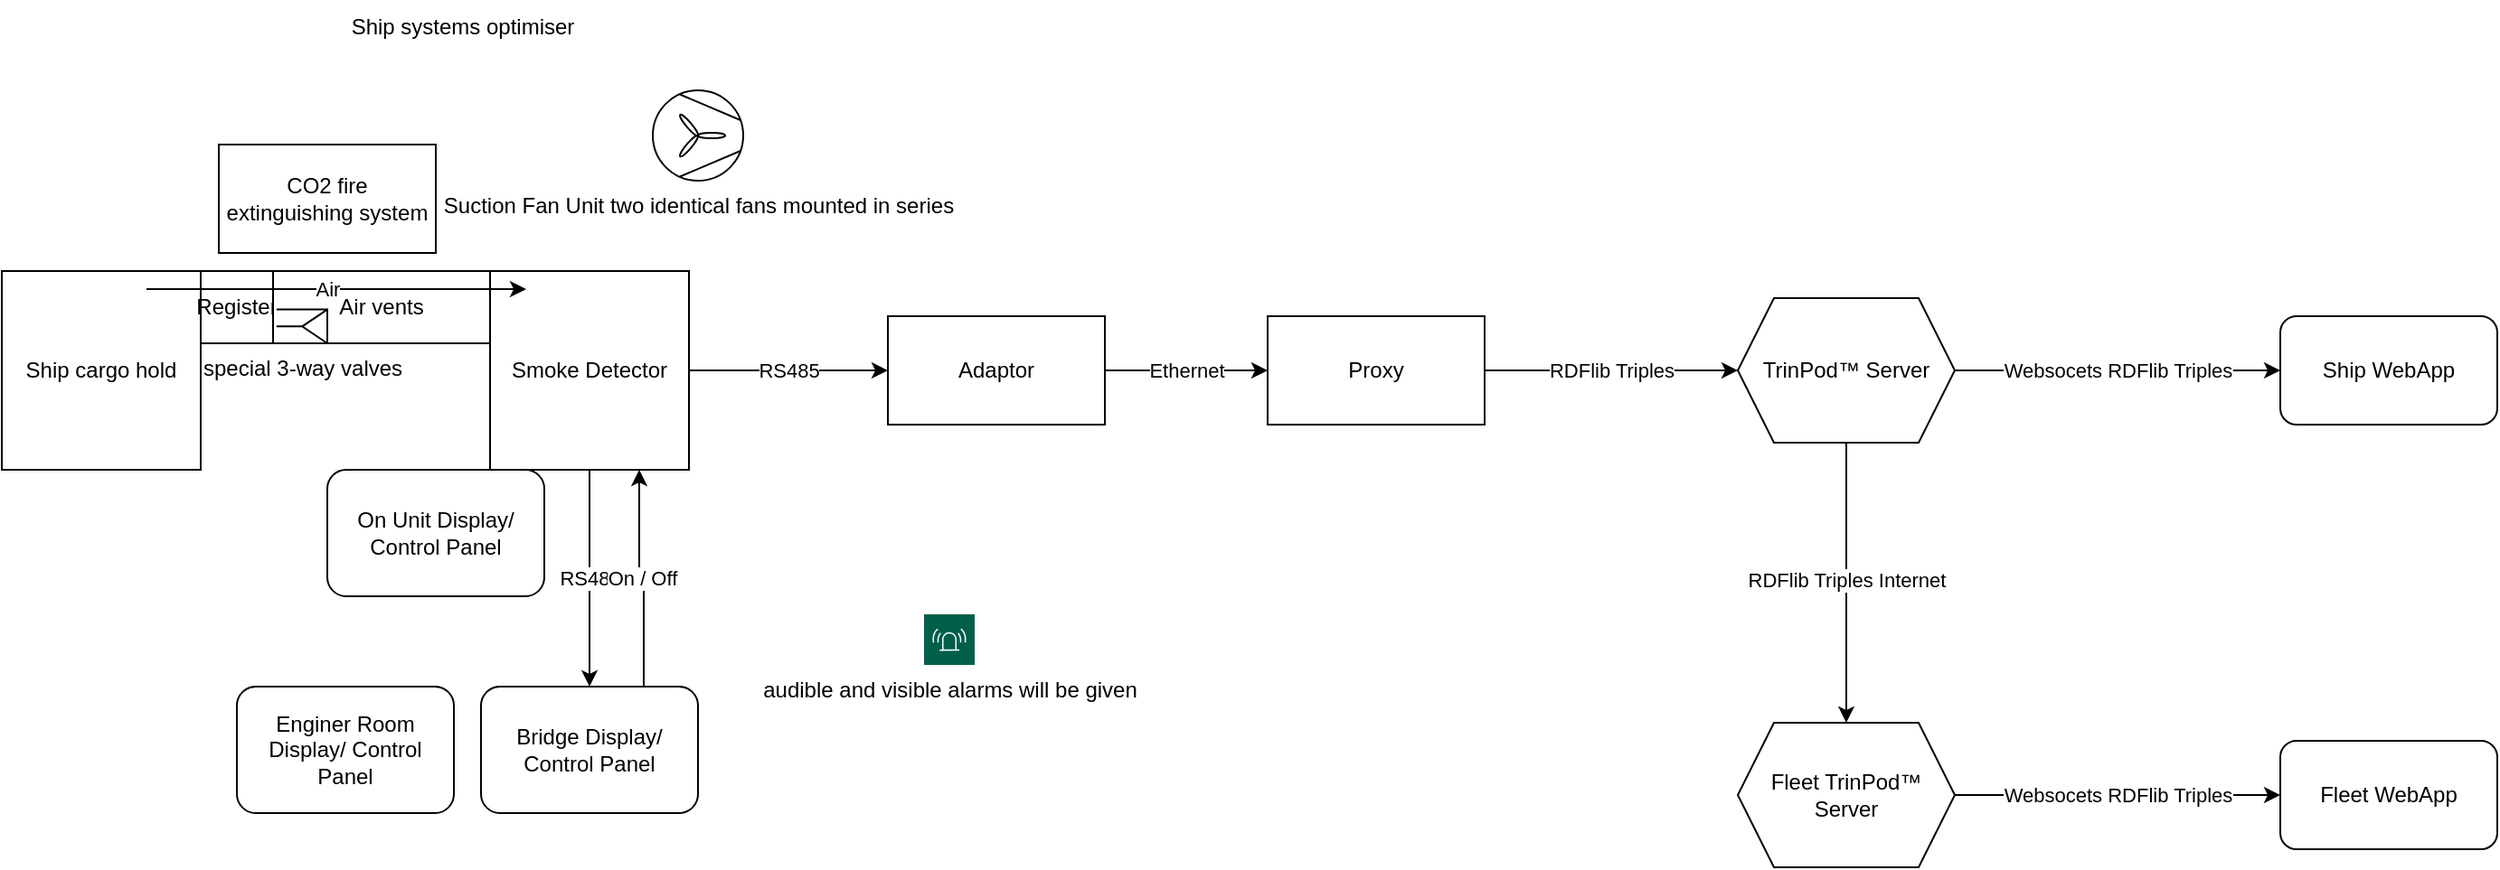 <mxfile version="23.1.1" type="github">
  <diagram name="Page-1" id="Y0vAsx5ezTW01maDcpaE">
    <mxGraphModel dx="1277" dy="816" grid="1" gridSize="10" guides="1" tooltips="1" connect="1" arrows="1" fold="1" page="1" pageScale="1" pageWidth="2339" pageHeight="3300" math="0" shadow="0">
      <root>
        <mxCell id="0" />
        <mxCell id="1" value="Ports and Connectors" parent="0" />
        <mxCell id="oriv23ejQ34eOIF7qntC-1" value="Ship&amp;nbsp;cargo hold" style="whiteSpace=wrap;html=1;aspect=fixed;" parent="1" vertex="1">
          <mxGeometry x="50" y="250" width="110" height="110" as="geometry" />
        </mxCell>
        <mxCell id="oriv23ejQ34eOIF7qntC-2" value="Register" style="whiteSpace=wrap;html=1;aspect=fixed;" parent="1" vertex="1">
          <mxGeometry x="160" y="250" width="40" height="40" as="geometry" />
        </mxCell>
        <mxCell id="oriv23ejQ34eOIF7qntC-3" value="Air vents" style="rounded=0;whiteSpace=wrap;html=1;" parent="1" vertex="1">
          <mxGeometry x="200" y="250" width="120" height="40" as="geometry" />
        </mxCell>
        <mxCell id="oriv23ejQ34eOIF7qntC-8" value="RS485" style="edgeStyle=orthogonalEdgeStyle;rounded=0;orthogonalLoop=1;jettySize=auto;html=1;" parent="1" source="oriv23ejQ34eOIF7qntC-4" target="oriv23ejQ34eOIF7qntC-7" edge="1">
          <mxGeometry relative="1" as="geometry" />
        </mxCell>
        <mxCell id="oriv23ejQ34eOIF7qntC-14" value="RS485" style="edgeStyle=orthogonalEdgeStyle;rounded=0;orthogonalLoop=1;jettySize=auto;html=1;entryX=0.5;entryY=0;entryDx=0;entryDy=0;" parent="1" source="oriv23ejQ34eOIF7qntC-4" target="oriv23ejQ34eOIF7qntC-30" edge="1">
          <mxGeometry relative="1" as="geometry">
            <mxPoint x="375" y="465" as="targetPoint" />
          </mxGeometry>
        </mxCell>
        <mxCell id="oriv23ejQ34eOIF7qntC-4" value="Smoke Detector" style="whiteSpace=wrap;html=1;aspect=fixed;" parent="1" vertex="1">
          <mxGeometry x="320" y="250" width="110" height="110" as="geometry" />
        </mxCell>
        <mxCell id="oriv23ejQ34eOIF7qntC-6" value="Air" style="endArrow=classic;html=1;rounded=0;" parent="1" edge="1">
          <mxGeometry x="-0.048" width="50" height="50" relative="1" as="geometry">
            <mxPoint x="130" y="260" as="sourcePoint" />
            <mxPoint x="340" y="260" as="targetPoint" />
            <mxPoint as="offset" />
          </mxGeometry>
        </mxCell>
        <mxCell id="0cYp9eGCAT91XubLjyGx-4" value="Ethernet" style="edgeStyle=orthogonalEdgeStyle;rounded=0;orthogonalLoop=1;jettySize=auto;html=1;" parent="1" source="oriv23ejQ34eOIF7qntC-7" target="0cYp9eGCAT91XubLjyGx-3" edge="1">
          <mxGeometry relative="1" as="geometry" />
        </mxCell>
        <mxCell id="oriv23ejQ34eOIF7qntC-7" value="Adaptor" style="whiteSpace=wrap;html=1;" parent="1" vertex="1">
          <mxGeometry x="540" y="275" width="120" height="60" as="geometry" />
        </mxCell>
        <mxCell id="oriv23ejQ34eOIF7qntC-12" value="RDFlib Triples" style="edgeStyle=orthogonalEdgeStyle;rounded=0;orthogonalLoop=1;jettySize=auto;html=1;" parent="1" source="0cYp9eGCAT91XubLjyGx-3" target="oriv23ejQ34eOIF7qntC-11" edge="1">
          <mxGeometry relative="1" as="geometry">
            <mxPoint x="910" y="310" as="sourcePoint" />
          </mxGeometry>
        </mxCell>
        <mxCell id="oriv23ejQ34eOIF7qntC-20" value="Websocets RDFlib Triples" style="edgeStyle=orthogonalEdgeStyle;rounded=0;orthogonalLoop=1;jettySize=auto;html=1;" parent="1" source="oriv23ejQ34eOIF7qntC-11" target="oriv23ejQ34eOIF7qntC-16" edge="1">
          <mxGeometry relative="1" as="geometry">
            <mxPoint as="offset" />
          </mxGeometry>
        </mxCell>
        <mxCell id="oriv23ejQ34eOIF7qntC-24" value="" style="edgeStyle=orthogonalEdgeStyle;rounded=0;orthogonalLoop=1;jettySize=auto;html=1;" parent="1" source="oriv23ejQ34eOIF7qntC-11" target="oriv23ejQ34eOIF7qntC-23" edge="1">
          <mxGeometry relative="1" as="geometry" />
        </mxCell>
        <mxCell id="oriv23ejQ34eOIF7qntC-25" value="RDFlib Triples Internet" style="edgeLabel;html=1;align=center;verticalAlign=middle;resizable=0;points=[];" parent="oriv23ejQ34eOIF7qntC-24" vertex="1" connectable="0">
          <mxGeometry x="-0.025" relative="1" as="geometry">
            <mxPoint as="offset" />
          </mxGeometry>
        </mxCell>
        <mxCell id="oriv23ejQ34eOIF7qntC-11" value="TrinPod™ Server" style="shape=hexagon;perimeter=hexagonPerimeter2;whiteSpace=wrap;html=1;fixedSize=1;" parent="1" vertex="1">
          <mxGeometry x="1010" y="265" width="120" height="80" as="geometry" />
        </mxCell>
        <mxCell id="oriv23ejQ34eOIF7qntC-16" value="Ship WebApp" style="rounded=1;whiteSpace=wrap;html=1;" parent="1" vertex="1">
          <mxGeometry x="1310" y="275" width="120" height="60" as="geometry" />
        </mxCell>
        <mxCell id="oriv23ejQ34eOIF7qntC-23" value="Fleet TrinPod™ Server" style="shape=hexagon;perimeter=hexagonPerimeter2;whiteSpace=wrap;html=1;fixedSize=1;" parent="1" vertex="1">
          <mxGeometry x="1010" y="500" width="120" height="80" as="geometry" />
        </mxCell>
        <mxCell id="oriv23ejQ34eOIF7qntC-26" value="Websocets RDFlib Triples" style="edgeStyle=orthogonalEdgeStyle;rounded=0;orthogonalLoop=1;jettySize=auto;html=1;exitX=1;exitY=0.5;exitDx=0;exitDy=0;" parent="1" source="oriv23ejQ34eOIF7qntC-23" target="oriv23ejQ34eOIF7qntC-27" edge="1">
          <mxGeometry relative="1" as="geometry">
            <mxPoint x="1130" y="530" as="sourcePoint" />
            <mxPoint as="offset" />
          </mxGeometry>
        </mxCell>
        <mxCell id="oriv23ejQ34eOIF7qntC-27" value="Fleet WebApp" style="rounded=1;whiteSpace=wrap;html=1;" parent="1" vertex="1">
          <mxGeometry x="1310" y="510" width="120" height="60" as="geometry" />
        </mxCell>
        <mxCell id="0cYp9eGCAT91XubLjyGx-1" value="On / Off" style="edgeStyle=orthogonalEdgeStyle;rounded=0;orthogonalLoop=1;jettySize=auto;html=1;exitX=0.75;exitY=0;exitDx=0;exitDy=0;entryX=0.75;entryY=1;entryDx=0;entryDy=0;" parent="1" source="oriv23ejQ34eOIF7qntC-30" target="oriv23ejQ34eOIF7qntC-4" edge="1">
          <mxGeometry relative="1" as="geometry" />
        </mxCell>
        <mxCell id="oriv23ejQ34eOIF7qntC-30" value="Bridge Display/ Control Panel" style="rounded=1;whiteSpace=wrap;html=1;" parent="1" vertex="1">
          <mxGeometry x="315" y="480" width="120" height="70" as="geometry" />
        </mxCell>
        <mxCell id="0cYp9eGCAT91XubLjyGx-3" value="Proxy" style="whiteSpace=wrap;html=1;" parent="1" vertex="1">
          <mxGeometry x="750" y="275" width="120" height="60" as="geometry" />
        </mxCell>
        <mxCell id="W0jqy3Lbwt0PnIEyNUGf-1" value="Ship systems optimiser" style="text;html=1;strokeColor=none;fillColor=none;align=center;verticalAlign=middle;whiteSpace=wrap;rounded=0;" parent="1" vertex="1">
          <mxGeometry x="140" y="100" width="330" height="30" as="geometry" />
        </mxCell>
        <mxCell id="W0jqy3Lbwt0PnIEyNUGf-2" value="Suction Fan Unit&amp;nbsp;two identical fans mounted in series" style="verticalLabelPosition=bottom;outlineConnect=0;align=center;dashed=0;html=1;verticalAlign=top;shape=mxgraph.pid2misc.fan;fanType=common" parent="1" vertex="1">
          <mxGeometry x="410" y="150" width="50" height="50" as="geometry" />
        </mxCell>
        <mxCell id="W0jqy3Lbwt0PnIEyNUGf-3" value="audible and visible alarms will be given" style="sketch=0;pointerEvents=1;shadow=0;dashed=0;html=1;strokeColor=none;fillColor=#005F4B;labelPosition=center;verticalLabelPosition=bottom;verticalAlign=top;align=center;outlineConnect=0;shape=mxgraph.veeam2.alarm;" parent="1" vertex="1">
          <mxGeometry x="560" y="440" width="28.0" height="28.0" as="geometry" />
        </mxCell>
        <mxCell id="W0jqy3Lbwt0PnIEyNUGf-5" value="On Unit Display/ Control Panel" style="rounded=1;whiteSpace=wrap;html=1;" parent="1" vertex="1">
          <mxGeometry x="230" y="360" width="120" height="70" as="geometry" />
        </mxCell>
        <mxCell id="W0jqy3Lbwt0PnIEyNUGf-6" value="Enginer Room Display/ Control Panel" style="rounded=1;whiteSpace=wrap;html=1;" parent="1" vertex="1">
          <mxGeometry x="180" y="480" width="120" height="70" as="geometry" />
        </mxCell>
        <mxCell id="W0jqy3Lbwt0PnIEyNUGf-7" value="CO2 fire extinguishing system" style="rounded=0;whiteSpace=wrap;html=1;" parent="1" vertex="1">
          <mxGeometry x="170" y="180" width="120" height="60" as="geometry" />
        </mxCell>
        <mxCell id="W0jqy3Lbwt0PnIEyNUGf-8" value="special 3-way valves" style="verticalLabelPosition=bottom;aspect=fixed;html=1;verticalAlign=top;fillColor=strokeColor;align=center;outlineConnect=0;shape=mxgraph.fluid_power.x10080;points=[[0,0,0],[0,0.5,0],[0,1,0],[1,0,0],[1,0.5,0],[1,1,0]]" parent="1" vertex="1">
          <mxGeometry x="201.92" y="271.3" width="28.08" height="18.7" as="geometry" />
        </mxCell>
        <mxCell id="0cYp9eGCAT91XubLjyGx-9" value="Electricity" parent="0" visible="0" />
        <mxCell id="oriv23ejQ34eOIF7qntC-5" value="Electricity" style="endArrow=classic;html=1;rounded=0;" parent="0cYp9eGCAT91XubLjyGx-9" edge="1">
          <mxGeometry x="1" y="-332" width="50" height="50" relative="1" as="geometry">
            <mxPoint x="270" y="410" as="sourcePoint" />
            <mxPoint x="340" y="340" as="targetPoint" />
            <mxPoint x="85" y="-145" as="offset" />
          </mxGeometry>
        </mxCell>
        <mxCell id="0cYp9eGCAT91XubLjyGx-2" value="Electricity" style="endArrow=classic;html=1;rounded=0;entryX=0.375;entryY=0.286;entryDx=0;entryDy=0;entryPerimeter=0;" parent="0cYp9eGCAT91XubLjyGx-9" target="oriv23ejQ34eOIF7qntC-30" edge="1">
          <mxGeometry x="-0.125" y="7" width="50" height="50" relative="1" as="geometry">
            <mxPoint x="280" y="420" as="sourcePoint" />
            <mxPoint x="350" y="350" as="targetPoint" />
            <mxPoint as="offset" />
          </mxGeometry>
        </mxCell>
        <mxCell id="0cYp9eGCAT91XubLjyGx-10" value="Boxes" parent="0" />
      </root>
    </mxGraphModel>
  </diagram>
</mxfile>
